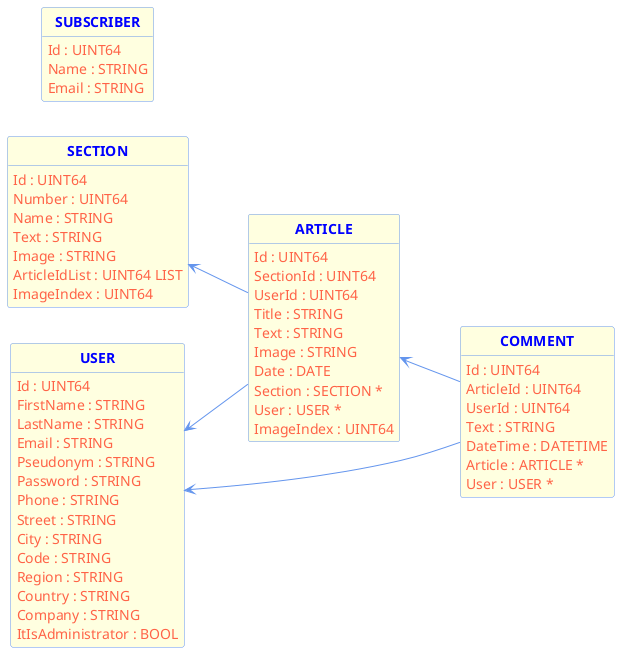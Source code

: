 @startuml
skinparam shadowing false
skinparam classAttributeIconSize 0
skinparam classAttributeFontColor tomato
skinparam classFontStyle bold
skinparam classFontColor blue
skinparam classBackgroundColor lightyellow
skinparam classBorderColor cornflowerblue
skinparam arrowColor cornflowerblue
hide circle
hide methods
left to right direction

class SECTION {
    Id : UINT64
    Number : UINT64
    Name : STRING
    Text : STRING
    Image : STRING
    ArticleIdList : UINT64 LIST
    ImageIndex : UINT64
}

class USER {
    Id : UINT64
    FirstName : STRING
    LastName : STRING
    Email : STRING
    Pseudonym : STRING
    Password : STRING
    Phone : STRING
    Street : STRING
    City : STRING
    Code : STRING
    Region : STRING
    Country : STRING
    Company : STRING
    ItIsAdministrator : BOOL
}

class ARTICLE {
    Id : UINT64
    SectionId : UINT64
    UserId : UINT64
    Title : STRING
    Text : STRING
    Image : STRING
    Date : DATE
    Section : SECTION *
    User : USER *
    ImageIndex : UINT64
}

class COMMENT {
    Id : UINT64
    ArticleId : UINT64
    UserId : UINT64
    Text : STRING
    DateTime : DATETIME
    Article : ARTICLE *
    User : USER *
}

class SUBSCRIBER {
    Id : UINT64
    Name : STRING
    Email : STRING
}

SECTION <-- ARTICLE

USER <-- ARTICLE

ARTICLE <-- COMMENT

USER <-- COMMENT

@enduml
